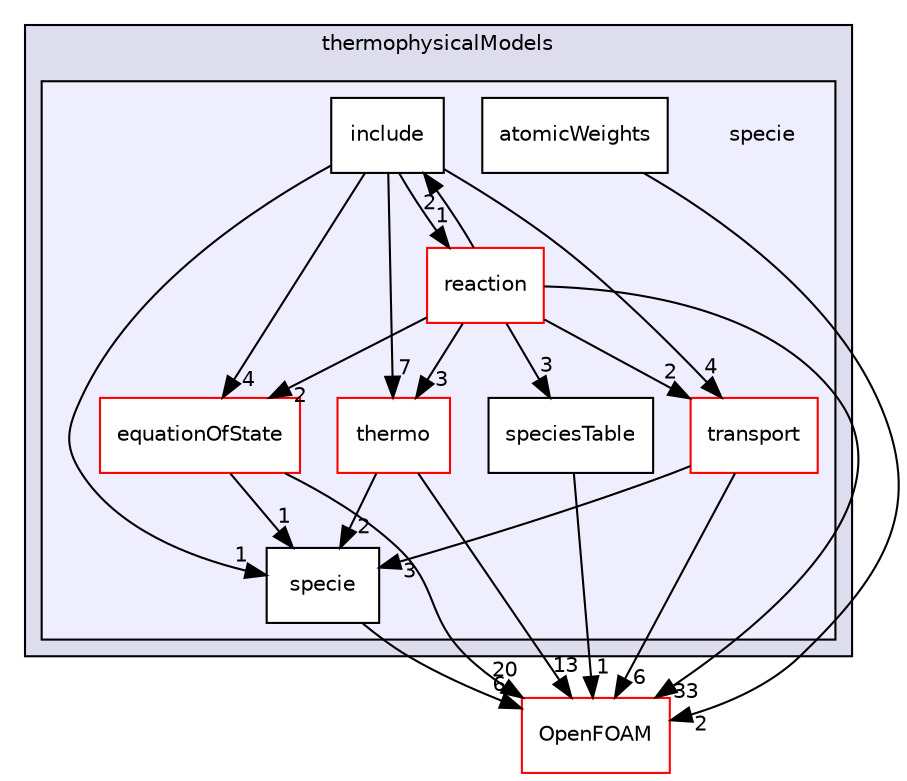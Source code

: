 digraph "src/thermophysicalModels/specie" {
  bgcolor=transparent;
  compound=true
  node [ fontsize="10", fontname="Helvetica"];
  edge [ labelfontsize="10", labelfontname="Helvetica"];
  subgraph clusterdir_2778d089ec5c4f66810b11f753867003 {
    graph [ bgcolor="#ddddee", pencolor="black", label="thermophysicalModels" fontname="Helvetica", fontsize="10", URL="dir_2778d089ec5c4f66810b11f753867003.html"]
  subgraph clusterdir_5c4bf53b114f4c9237cd4ef0431fc9bd {
    graph [ bgcolor="#eeeeff", pencolor="black", label="" URL="dir_5c4bf53b114f4c9237cd4ef0431fc9bd.html"];
    dir_5c4bf53b114f4c9237cd4ef0431fc9bd [shape=plaintext label="specie"];
    dir_9050c3d6a2aedde2c1f0b48a98e2f4d3 [shape=box label="atomicWeights" color="black" fillcolor="white" style="filled" URL="dir_9050c3d6a2aedde2c1f0b48a98e2f4d3.html"];
    dir_f6178c4a32c891ac3a18c9e9fb558e23 [shape=box label="equationOfState" color="red" fillcolor="white" style="filled" URL="dir_f6178c4a32c891ac3a18c9e9fb558e23.html"];
    dir_b55d228163c0a2e873957eb688462e1f [shape=box label="include" color="black" fillcolor="white" style="filled" URL="dir_b55d228163c0a2e873957eb688462e1f.html"];
    dir_8e22d7bb5211f38d4629fa6608cf6410 [shape=box label="reaction" color="red" fillcolor="white" style="filled" URL="dir_8e22d7bb5211f38d4629fa6608cf6410.html"];
    dir_0a4039949b5e30fbb8957147ecb4e7fe [shape=box label="specie" color="black" fillcolor="white" style="filled" URL="dir_0a4039949b5e30fbb8957147ecb4e7fe.html"];
    dir_874ecbf2f65adcc3f0ab67ba498d7ed4 [shape=box label="speciesTable" color="black" fillcolor="white" style="filled" URL="dir_874ecbf2f65adcc3f0ab67ba498d7ed4.html"];
    dir_52d55d2fbf4a26d00084c41bddaf4722 [shape=box label="thermo" color="red" fillcolor="white" style="filled" URL="dir_52d55d2fbf4a26d00084c41bddaf4722.html"];
    dir_c33051a76953a582918a8b8685a5d648 [shape=box label="transport" color="red" fillcolor="white" style="filled" URL="dir_c33051a76953a582918a8b8685a5d648.html"];
  }
  }
  dir_c5473ff19b20e6ec4dfe5c310b3778a8 [shape=box label="OpenFOAM" color="red" URL="dir_c5473ff19b20e6ec4dfe5c310b3778a8.html"];
  dir_c33051a76953a582918a8b8685a5d648->dir_0a4039949b5e30fbb8957147ecb4e7fe [headlabel="3", labeldistance=1.5 headhref="dir_002985_002971.html"];
  dir_c33051a76953a582918a8b8685a5d648->dir_c5473ff19b20e6ec4dfe5c310b3778a8 [headlabel="6", labeldistance=1.5 headhref="dir_002985_001898.html"];
  dir_874ecbf2f65adcc3f0ab67ba498d7ed4->dir_c5473ff19b20e6ec4dfe5c310b3778a8 [headlabel="1", labeldistance=1.5 headhref="dir_002972_001898.html"];
  dir_f6178c4a32c891ac3a18c9e9fb558e23->dir_0a4039949b5e30fbb8957147ecb4e7fe [headlabel="1", labeldistance=1.5 headhref="dir_001244_002971.html"];
  dir_f6178c4a32c891ac3a18c9e9fb558e23->dir_c5473ff19b20e6ec4dfe5c310b3778a8 [headlabel="20", labeldistance=1.5 headhref="dir_001244_001898.html"];
  dir_0a4039949b5e30fbb8957147ecb4e7fe->dir_c5473ff19b20e6ec4dfe5c310b3778a8 [headlabel="6", labeldistance=1.5 headhref="dir_002971_001898.html"];
  dir_52d55d2fbf4a26d00084c41bddaf4722->dir_0a4039949b5e30fbb8957147ecb4e7fe [headlabel="2", labeldistance=1.5 headhref="dir_002973_002971.html"];
  dir_52d55d2fbf4a26d00084c41bddaf4722->dir_c5473ff19b20e6ec4dfe5c310b3778a8 [headlabel="13", labeldistance=1.5 headhref="dir_002973_001898.html"];
  dir_b55d228163c0a2e873957eb688462e1f->dir_c33051a76953a582918a8b8685a5d648 [headlabel="4", labeldistance=1.5 headhref="dir_002947_002985.html"];
  dir_b55d228163c0a2e873957eb688462e1f->dir_f6178c4a32c891ac3a18c9e9fb558e23 [headlabel="4", labeldistance=1.5 headhref="dir_002947_001244.html"];
  dir_b55d228163c0a2e873957eb688462e1f->dir_0a4039949b5e30fbb8957147ecb4e7fe [headlabel="1", labeldistance=1.5 headhref="dir_002947_002971.html"];
  dir_b55d228163c0a2e873957eb688462e1f->dir_52d55d2fbf4a26d00084c41bddaf4722 [headlabel="7", labeldistance=1.5 headhref="dir_002947_002973.html"];
  dir_b55d228163c0a2e873957eb688462e1f->dir_8e22d7bb5211f38d4629fa6608cf6410 [headlabel="1", labeldistance=1.5 headhref="dir_002947_002948.html"];
  dir_9050c3d6a2aedde2c1f0b48a98e2f4d3->dir_c5473ff19b20e6ec4dfe5c310b3778a8 [headlabel="2", labeldistance=1.5 headhref="dir_002938_001898.html"];
  dir_8e22d7bb5211f38d4629fa6608cf6410->dir_c33051a76953a582918a8b8685a5d648 [headlabel="2", labeldistance=1.5 headhref="dir_002948_002985.html"];
  dir_8e22d7bb5211f38d4629fa6608cf6410->dir_874ecbf2f65adcc3f0ab67ba498d7ed4 [headlabel="3", labeldistance=1.5 headhref="dir_002948_002972.html"];
  dir_8e22d7bb5211f38d4629fa6608cf6410->dir_f6178c4a32c891ac3a18c9e9fb558e23 [headlabel="2", labeldistance=1.5 headhref="dir_002948_001244.html"];
  dir_8e22d7bb5211f38d4629fa6608cf6410->dir_52d55d2fbf4a26d00084c41bddaf4722 [headlabel="3", labeldistance=1.5 headhref="dir_002948_002973.html"];
  dir_8e22d7bb5211f38d4629fa6608cf6410->dir_b55d228163c0a2e873957eb688462e1f [headlabel="2", labeldistance=1.5 headhref="dir_002948_002947.html"];
  dir_8e22d7bb5211f38d4629fa6608cf6410->dir_c5473ff19b20e6ec4dfe5c310b3778a8 [headlabel="33", labeldistance=1.5 headhref="dir_002948_001898.html"];
}
